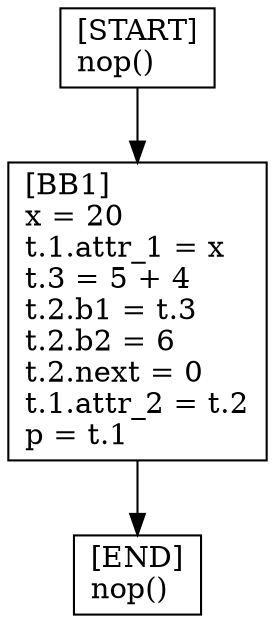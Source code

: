 digraph {
  node [shape=box]
  END [label="[END]\lnop()\l"];
  START [label="[START]\lnop()\l"];
  BB1 [label="[BB1]\lx = 20\lt.1.attr_1 = x\lt.3 = 5 + 4\lt.2.b1 = t.3\lt.2.b2 = 6\lt.2.next = 0\lt.1.attr_2 = t.2\lp = t.1\l"];
  START -> BB1;
  BB1 -> END;
}
